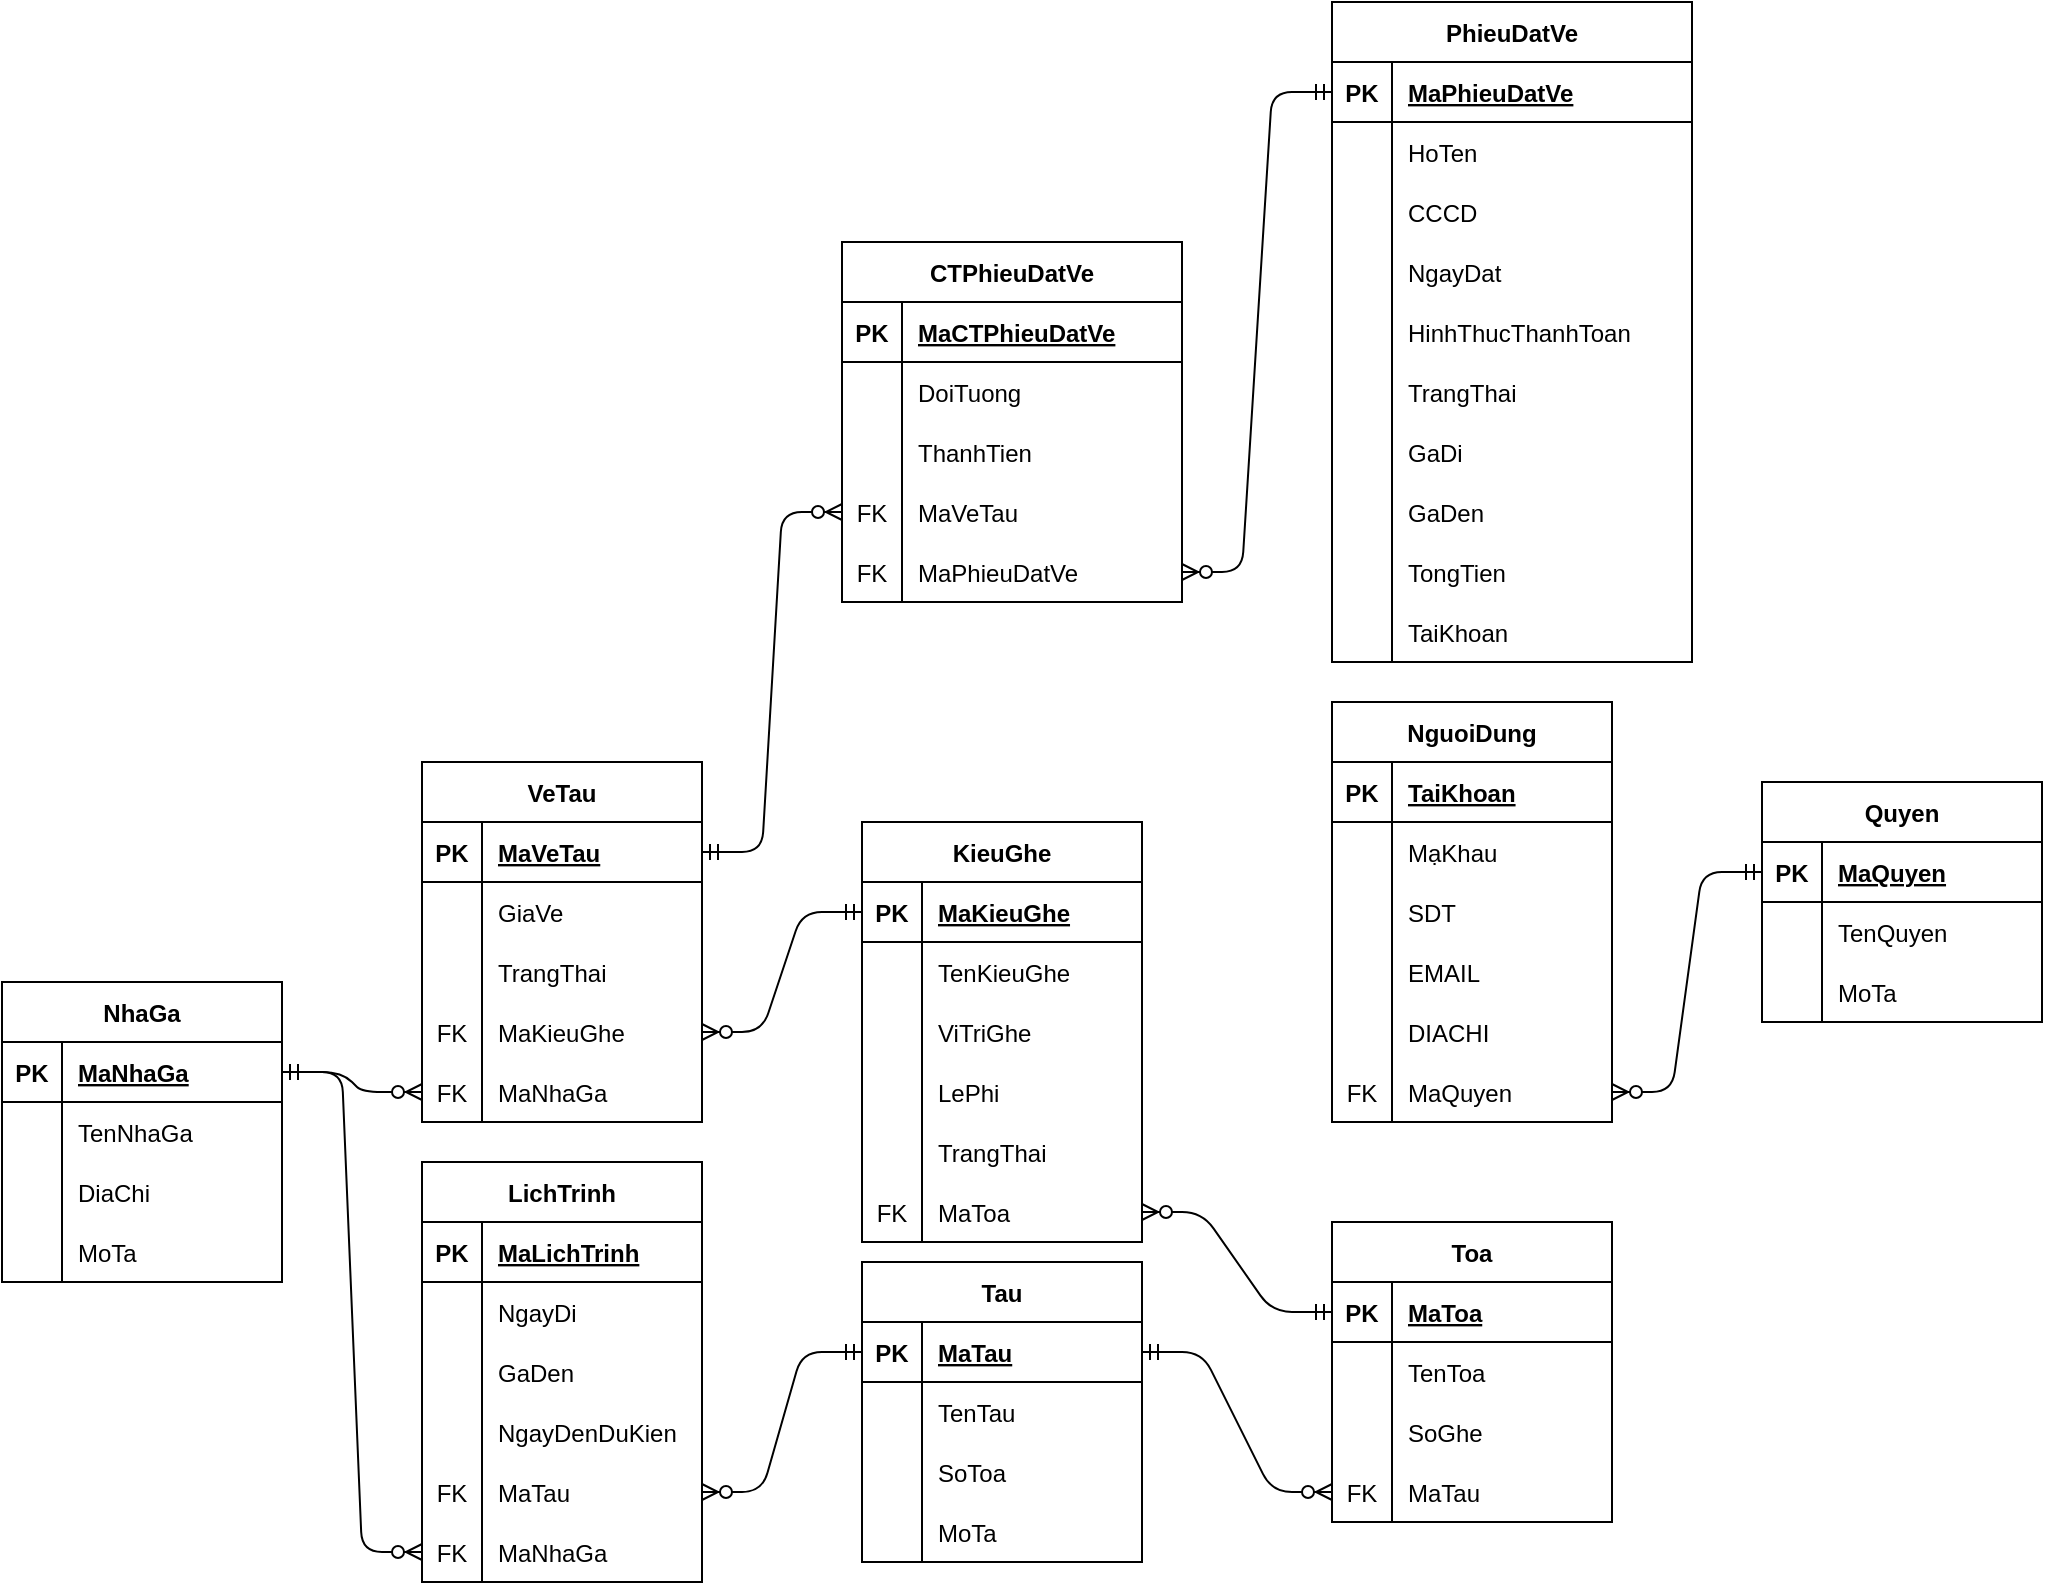<mxfile version="13.9.9" type="device"><diagram id="LyaX9ReOZPzprWbwLNSF" name="Page-1"><mxGraphModel dx="1278" dy="1751" grid="1" gridSize="10" guides="1" tooltips="1" connect="1" arrows="1" fold="1" page="1" pageScale="1" pageWidth="850" pageHeight="1100" math="0" shadow="0"><root><mxCell id="0"/><mxCell id="1" parent="0"/><mxCell id="CSTqwza1kljlBn5dKF_L-1" value="NguoiDung" style="shape=table;startSize=30;container=1;collapsible=1;childLayout=tableLayout;fixedRows=1;rowLines=0;fontStyle=1;align=center;resizeLast=1;" vertex="1" parent="1"><mxGeometry x="1275" y="270" width="140" height="210" as="geometry"/></mxCell><mxCell id="CSTqwza1kljlBn5dKF_L-2" value="" style="shape=partialRectangle;collapsible=0;dropTarget=0;pointerEvents=0;fillColor=none;top=0;left=0;bottom=1;right=0;points=[[0,0.5],[1,0.5]];portConstraint=eastwest;" vertex="1" parent="CSTqwza1kljlBn5dKF_L-1"><mxGeometry y="30" width="140" height="30" as="geometry"/></mxCell><mxCell id="CSTqwza1kljlBn5dKF_L-3" value="PK" style="shape=partialRectangle;connectable=0;fillColor=none;top=0;left=0;bottom=0;right=0;fontStyle=1;overflow=hidden;" vertex="1" parent="CSTqwza1kljlBn5dKF_L-2"><mxGeometry width="30" height="30" as="geometry"/></mxCell><mxCell id="CSTqwza1kljlBn5dKF_L-4" value="TaiKhoan" style="shape=partialRectangle;connectable=0;fillColor=none;top=0;left=0;bottom=0;right=0;align=left;spacingLeft=6;fontStyle=5;overflow=hidden;" vertex="1" parent="CSTqwza1kljlBn5dKF_L-2"><mxGeometry x="30" width="110" height="30" as="geometry"/></mxCell><mxCell id="CSTqwza1kljlBn5dKF_L-5" value="" style="shape=partialRectangle;collapsible=0;dropTarget=0;pointerEvents=0;fillColor=none;top=0;left=0;bottom=0;right=0;points=[[0,0.5],[1,0.5]];portConstraint=eastwest;" vertex="1" parent="CSTqwza1kljlBn5dKF_L-1"><mxGeometry y="60" width="140" height="30" as="geometry"/></mxCell><mxCell id="CSTqwza1kljlBn5dKF_L-6" value="" style="shape=partialRectangle;connectable=0;fillColor=none;top=0;left=0;bottom=0;right=0;editable=1;overflow=hidden;" vertex="1" parent="CSTqwza1kljlBn5dKF_L-5"><mxGeometry width="30" height="30" as="geometry"/></mxCell><mxCell id="CSTqwza1kljlBn5dKF_L-7" value="MạKhau" style="shape=partialRectangle;connectable=0;fillColor=none;top=0;left=0;bottom=0;right=0;align=left;spacingLeft=6;overflow=hidden;" vertex="1" parent="CSTqwza1kljlBn5dKF_L-5"><mxGeometry x="30" width="110" height="30" as="geometry"/></mxCell><mxCell id="CSTqwza1kljlBn5dKF_L-8" value="" style="shape=partialRectangle;collapsible=0;dropTarget=0;pointerEvents=0;fillColor=none;top=0;left=0;bottom=0;right=0;points=[[0,0.5],[1,0.5]];portConstraint=eastwest;" vertex="1" parent="CSTqwza1kljlBn5dKF_L-1"><mxGeometry y="90" width="140" height="30" as="geometry"/></mxCell><mxCell id="CSTqwza1kljlBn5dKF_L-9" value="" style="shape=partialRectangle;connectable=0;fillColor=none;top=0;left=0;bottom=0;right=0;editable=1;overflow=hidden;" vertex="1" parent="CSTqwza1kljlBn5dKF_L-8"><mxGeometry width="30" height="30" as="geometry"/></mxCell><mxCell id="CSTqwza1kljlBn5dKF_L-10" value="SDT" style="shape=partialRectangle;connectable=0;fillColor=none;top=0;left=0;bottom=0;right=0;align=left;spacingLeft=6;overflow=hidden;" vertex="1" parent="CSTqwza1kljlBn5dKF_L-8"><mxGeometry x="30" width="110" height="30" as="geometry"/></mxCell><mxCell id="CSTqwza1kljlBn5dKF_L-11" value="" style="shape=partialRectangle;collapsible=0;dropTarget=0;pointerEvents=0;fillColor=none;top=0;left=0;bottom=0;right=0;points=[[0,0.5],[1,0.5]];portConstraint=eastwest;" vertex="1" parent="CSTqwza1kljlBn5dKF_L-1"><mxGeometry y="120" width="140" height="30" as="geometry"/></mxCell><mxCell id="CSTqwza1kljlBn5dKF_L-12" value="" style="shape=partialRectangle;connectable=0;fillColor=none;top=0;left=0;bottom=0;right=0;editable=1;overflow=hidden;" vertex="1" parent="CSTqwza1kljlBn5dKF_L-11"><mxGeometry width="30" height="30" as="geometry"/></mxCell><mxCell id="CSTqwza1kljlBn5dKF_L-13" value="EMAIL" style="shape=partialRectangle;connectable=0;fillColor=none;top=0;left=0;bottom=0;right=0;align=left;spacingLeft=6;overflow=hidden;" vertex="1" parent="CSTqwza1kljlBn5dKF_L-11"><mxGeometry x="30" width="110" height="30" as="geometry"/></mxCell><mxCell id="CSTqwza1kljlBn5dKF_L-14" value="" style="shape=partialRectangle;collapsible=0;dropTarget=0;pointerEvents=0;fillColor=none;top=0;left=0;bottom=0;right=0;points=[[0,0.5],[1,0.5]];portConstraint=eastwest;" vertex="1" parent="CSTqwza1kljlBn5dKF_L-1"><mxGeometry y="150" width="140" height="30" as="geometry"/></mxCell><mxCell id="CSTqwza1kljlBn5dKF_L-15" value="" style="shape=partialRectangle;connectable=0;fillColor=none;top=0;left=0;bottom=0;right=0;editable=1;overflow=hidden;" vertex="1" parent="CSTqwza1kljlBn5dKF_L-14"><mxGeometry width="30" height="30" as="geometry"/></mxCell><mxCell id="CSTqwza1kljlBn5dKF_L-16" value="DIACHI" style="shape=partialRectangle;connectable=0;fillColor=none;top=0;left=0;bottom=0;right=0;align=left;spacingLeft=6;overflow=hidden;" vertex="1" parent="CSTqwza1kljlBn5dKF_L-14"><mxGeometry x="30" width="110" height="30" as="geometry"/></mxCell><mxCell id="CSTqwza1kljlBn5dKF_L-33" value="" style="shape=partialRectangle;collapsible=0;dropTarget=0;pointerEvents=0;fillColor=none;top=0;left=0;bottom=0;right=0;points=[[0,0.5],[1,0.5]];portConstraint=eastwest;" vertex="1" parent="CSTqwza1kljlBn5dKF_L-1"><mxGeometry y="180" width="140" height="30" as="geometry"/></mxCell><mxCell id="CSTqwza1kljlBn5dKF_L-34" value="FK" style="shape=partialRectangle;connectable=0;fillColor=none;top=0;left=0;bottom=0;right=0;editable=1;overflow=hidden;" vertex="1" parent="CSTqwza1kljlBn5dKF_L-33"><mxGeometry width="30" height="30" as="geometry"/></mxCell><mxCell id="CSTqwza1kljlBn5dKF_L-35" value="MaQuyen" style="shape=partialRectangle;connectable=0;fillColor=none;top=0;left=0;bottom=0;right=0;align=left;spacingLeft=6;overflow=hidden;" vertex="1" parent="CSTqwza1kljlBn5dKF_L-33"><mxGeometry x="30" width="110" height="30" as="geometry"/></mxCell><mxCell id="CSTqwza1kljlBn5dKF_L-17" value="Quyen" style="shape=table;startSize=30;container=1;collapsible=1;childLayout=tableLayout;fixedRows=1;rowLines=0;fontStyle=1;align=center;resizeLast=1;" vertex="1" parent="1"><mxGeometry x="1490" y="310" width="140" height="120" as="geometry"/></mxCell><mxCell id="CSTqwza1kljlBn5dKF_L-18" value="" style="shape=partialRectangle;collapsible=0;dropTarget=0;pointerEvents=0;fillColor=none;top=0;left=0;bottom=1;right=0;points=[[0,0.5],[1,0.5]];portConstraint=eastwest;" vertex="1" parent="CSTqwza1kljlBn5dKF_L-17"><mxGeometry y="30" width="140" height="30" as="geometry"/></mxCell><mxCell id="CSTqwza1kljlBn5dKF_L-19" value="PK" style="shape=partialRectangle;connectable=0;fillColor=none;top=0;left=0;bottom=0;right=0;fontStyle=1;overflow=hidden;" vertex="1" parent="CSTqwza1kljlBn5dKF_L-18"><mxGeometry width="30" height="30" as="geometry"/></mxCell><mxCell id="CSTqwza1kljlBn5dKF_L-20" value="MaQuyen" style="shape=partialRectangle;connectable=0;fillColor=none;top=0;left=0;bottom=0;right=0;align=left;spacingLeft=6;fontStyle=5;overflow=hidden;" vertex="1" parent="CSTqwza1kljlBn5dKF_L-18"><mxGeometry x="30" width="110" height="30" as="geometry"/></mxCell><mxCell id="CSTqwza1kljlBn5dKF_L-21" value="" style="shape=partialRectangle;collapsible=0;dropTarget=0;pointerEvents=0;fillColor=none;top=0;left=0;bottom=0;right=0;points=[[0,0.5],[1,0.5]];portConstraint=eastwest;" vertex="1" parent="CSTqwza1kljlBn5dKF_L-17"><mxGeometry y="60" width="140" height="30" as="geometry"/></mxCell><mxCell id="CSTqwza1kljlBn5dKF_L-22" value="" style="shape=partialRectangle;connectable=0;fillColor=none;top=0;left=0;bottom=0;right=0;editable=1;overflow=hidden;" vertex="1" parent="CSTqwza1kljlBn5dKF_L-21"><mxGeometry width="30" height="30" as="geometry"/></mxCell><mxCell id="CSTqwza1kljlBn5dKF_L-23" value="TenQuyen" style="shape=partialRectangle;connectable=0;fillColor=none;top=0;left=0;bottom=0;right=0;align=left;spacingLeft=6;overflow=hidden;" vertex="1" parent="CSTqwza1kljlBn5dKF_L-21"><mxGeometry x="30" width="110" height="30" as="geometry"/></mxCell><mxCell id="CSTqwza1kljlBn5dKF_L-24" value="" style="shape=partialRectangle;collapsible=0;dropTarget=0;pointerEvents=0;fillColor=none;top=0;left=0;bottom=0;right=0;points=[[0,0.5],[1,0.5]];portConstraint=eastwest;" vertex="1" parent="CSTqwza1kljlBn5dKF_L-17"><mxGeometry y="90" width="140" height="30" as="geometry"/></mxCell><mxCell id="CSTqwza1kljlBn5dKF_L-25" value="" style="shape=partialRectangle;connectable=0;fillColor=none;top=0;left=0;bottom=0;right=0;editable=1;overflow=hidden;" vertex="1" parent="CSTqwza1kljlBn5dKF_L-24"><mxGeometry width="30" height="30" as="geometry"/></mxCell><mxCell id="CSTqwza1kljlBn5dKF_L-26" value="MoTa" style="shape=partialRectangle;connectable=0;fillColor=none;top=0;left=0;bottom=0;right=0;align=left;spacingLeft=6;overflow=hidden;" vertex="1" parent="CSTqwza1kljlBn5dKF_L-24"><mxGeometry x="30" width="110" height="30" as="geometry"/></mxCell><mxCell id="CSTqwza1kljlBn5dKF_L-36" value="VeTau" style="shape=table;startSize=30;container=1;collapsible=1;childLayout=tableLayout;fixedRows=1;rowLines=0;fontStyle=1;align=center;resizeLast=1;" vertex="1" parent="1"><mxGeometry x="820" y="300" width="140" height="180" as="geometry"/></mxCell><mxCell id="CSTqwza1kljlBn5dKF_L-37" value="" style="shape=partialRectangle;collapsible=0;dropTarget=0;pointerEvents=0;fillColor=none;top=0;left=0;bottom=1;right=0;points=[[0,0.5],[1,0.5]];portConstraint=eastwest;" vertex="1" parent="CSTqwza1kljlBn5dKF_L-36"><mxGeometry y="30" width="140" height="30" as="geometry"/></mxCell><mxCell id="CSTqwza1kljlBn5dKF_L-38" value="PK" style="shape=partialRectangle;connectable=0;fillColor=none;top=0;left=0;bottom=0;right=0;fontStyle=1;overflow=hidden;" vertex="1" parent="CSTqwza1kljlBn5dKF_L-37"><mxGeometry width="30" height="30" as="geometry"/></mxCell><mxCell id="CSTqwza1kljlBn5dKF_L-39" value="MaVeTau" style="shape=partialRectangle;connectable=0;fillColor=none;top=0;left=0;bottom=0;right=0;align=left;spacingLeft=6;fontStyle=5;overflow=hidden;" vertex="1" parent="CSTqwza1kljlBn5dKF_L-37"><mxGeometry x="30" width="110" height="30" as="geometry"/></mxCell><mxCell id="CSTqwza1kljlBn5dKF_L-40" value="" style="shape=partialRectangle;collapsible=0;dropTarget=0;pointerEvents=0;fillColor=none;top=0;left=0;bottom=0;right=0;points=[[0,0.5],[1,0.5]];portConstraint=eastwest;" vertex="1" parent="CSTqwza1kljlBn5dKF_L-36"><mxGeometry y="60" width="140" height="30" as="geometry"/></mxCell><mxCell id="CSTqwza1kljlBn5dKF_L-41" value="" style="shape=partialRectangle;connectable=0;fillColor=none;top=0;left=0;bottom=0;right=0;editable=1;overflow=hidden;" vertex="1" parent="CSTqwza1kljlBn5dKF_L-40"><mxGeometry width="30" height="30" as="geometry"/></mxCell><mxCell id="CSTqwza1kljlBn5dKF_L-42" value="GiaVe" style="shape=partialRectangle;connectable=0;fillColor=none;top=0;left=0;bottom=0;right=0;align=left;spacingLeft=6;overflow=hidden;" vertex="1" parent="CSTqwza1kljlBn5dKF_L-40"><mxGeometry x="30" width="110" height="30" as="geometry"/></mxCell><mxCell id="CSTqwza1kljlBn5dKF_L-237" value="" style="shape=partialRectangle;collapsible=0;dropTarget=0;pointerEvents=0;fillColor=none;top=0;left=0;bottom=0;right=0;points=[[0,0.5],[1,0.5]];portConstraint=eastwest;" vertex="1" parent="CSTqwza1kljlBn5dKF_L-36"><mxGeometry y="90" width="140" height="30" as="geometry"/></mxCell><mxCell id="CSTqwza1kljlBn5dKF_L-238" value="" style="shape=partialRectangle;connectable=0;fillColor=none;top=0;left=0;bottom=0;right=0;editable=1;overflow=hidden;" vertex="1" parent="CSTqwza1kljlBn5dKF_L-237"><mxGeometry width="30" height="30" as="geometry"/></mxCell><mxCell id="CSTqwza1kljlBn5dKF_L-239" value="TrangThai" style="shape=partialRectangle;connectable=0;fillColor=none;top=0;left=0;bottom=0;right=0;align=left;spacingLeft=6;overflow=hidden;" vertex="1" parent="CSTqwza1kljlBn5dKF_L-237"><mxGeometry x="30" width="110" height="30" as="geometry"/></mxCell><mxCell id="CSTqwza1kljlBn5dKF_L-182" value="" style="shape=partialRectangle;collapsible=0;dropTarget=0;pointerEvents=0;fillColor=none;top=0;left=0;bottom=0;right=0;points=[[0,0.5],[1,0.5]];portConstraint=eastwest;" vertex="1" parent="CSTqwza1kljlBn5dKF_L-36"><mxGeometry y="120" width="140" height="30" as="geometry"/></mxCell><mxCell id="CSTqwza1kljlBn5dKF_L-183" value="FK" style="shape=partialRectangle;connectable=0;fillColor=none;top=0;left=0;bottom=0;right=0;editable=1;overflow=hidden;" vertex="1" parent="CSTqwza1kljlBn5dKF_L-182"><mxGeometry width="30" height="30" as="geometry"/></mxCell><mxCell id="CSTqwza1kljlBn5dKF_L-184" value="MaKieuGhe" style="shape=partialRectangle;connectable=0;fillColor=none;top=0;left=0;bottom=0;right=0;align=left;spacingLeft=6;overflow=hidden;" vertex="1" parent="CSTqwza1kljlBn5dKF_L-182"><mxGeometry x="30" width="110" height="30" as="geometry"/></mxCell><mxCell id="CSTqwza1kljlBn5dKF_L-52" value="" style="shape=partialRectangle;collapsible=0;dropTarget=0;pointerEvents=0;fillColor=none;top=0;left=0;bottom=0;right=0;points=[[0,0.5],[1,0.5]];portConstraint=eastwest;" vertex="1" parent="CSTqwza1kljlBn5dKF_L-36"><mxGeometry y="150" width="140" height="30" as="geometry"/></mxCell><mxCell id="CSTqwza1kljlBn5dKF_L-53" value="FK" style="shape=partialRectangle;connectable=0;fillColor=none;top=0;left=0;bottom=0;right=0;editable=1;overflow=hidden;" vertex="1" parent="CSTqwza1kljlBn5dKF_L-52"><mxGeometry width="30" height="30" as="geometry"/></mxCell><mxCell id="CSTqwza1kljlBn5dKF_L-54" value="MaNhaGa" style="shape=partialRectangle;connectable=0;fillColor=none;top=0;left=0;bottom=0;right=0;align=left;spacingLeft=6;overflow=hidden;" vertex="1" parent="CSTqwza1kljlBn5dKF_L-52"><mxGeometry x="30" width="110" height="30" as="geometry"/></mxCell><mxCell id="CSTqwza1kljlBn5dKF_L-55" value="Tau" style="shape=table;startSize=30;container=1;collapsible=1;childLayout=tableLayout;fixedRows=1;rowLines=0;fontStyle=1;align=center;resizeLast=1;" vertex="1" parent="1"><mxGeometry x="1040" y="550" width="140" height="150" as="geometry"/></mxCell><mxCell id="CSTqwza1kljlBn5dKF_L-56" value="" style="shape=partialRectangle;collapsible=0;dropTarget=0;pointerEvents=0;fillColor=none;top=0;left=0;bottom=1;right=0;points=[[0,0.5],[1,0.5]];portConstraint=eastwest;" vertex="1" parent="CSTqwza1kljlBn5dKF_L-55"><mxGeometry y="30" width="140" height="30" as="geometry"/></mxCell><mxCell id="CSTqwza1kljlBn5dKF_L-57" value="PK" style="shape=partialRectangle;connectable=0;fillColor=none;top=0;left=0;bottom=0;right=0;fontStyle=1;overflow=hidden;" vertex="1" parent="CSTqwza1kljlBn5dKF_L-56"><mxGeometry width="30" height="30" as="geometry"/></mxCell><mxCell id="CSTqwza1kljlBn5dKF_L-58" value="MaTau" style="shape=partialRectangle;connectable=0;fillColor=none;top=0;left=0;bottom=0;right=0;align=left;spacingLeft=6;fontStyle=5;overflow=hidden;" vertex="1" parent="CSTqwza1kljlBn5dKF_L-56"><mxGeometry x="30" width="110" height="30" as="geometry"/></mxCell><mxCell id="CSTqwza1kljlBn5dKF_L-59" value="" style="shape=partialRectangle;collapsible=0;dropTarget=0;pointerEvents=0;fillColor=none;top=0;left=0;bottom=0;right=0;points=[[0,0.5],[1,0.5]];portConstraint=eastwest;" vertex="1" parent="CSTqwza1kljlBn5dKF_L-55"><mxGeometry y="60" width="140" height="30" as="geometry"/></mxCell><mxCell id="CSTqwza1kljlBn5dKF_L-60" value="" style="shape=partialRectangle;connectable=0;fillColor=none;top=0;left=0;bottom=0;right=0;editable=1;overflow=hidden;" vertex="1" parent="CSTqwza1kljlBn5dKF_L-59"><mxGeometry width="30" height="30" as="geometry"/></mxCell><mxCell id="CSTqwza1kljlBn5dKF_L-61" value="TenTau" style="shape=partialRectangle;connectable=0;fillColor=none;top=0;left=0;bottom=0;right=0;align=left;spacingLeft=6;overflow=hidden;" vertex="1" parent="CSTqwza1kljlBn5dKF_L-59"><mxGeometry x="30" width="110" height="30" as="geometry"/></mxCell><mxCell id="CSTqwza1kljlBn5dKF_L-62" value="" style="shape=partialRectangle;collapsible=0;dropTarget=0;pointerEvents=0;fillColor=none;top=0;left=0;bottom=0;right=0;points=[[0,0.5],[1,0.5]];portConstraint=eastwest;" vertex="1" parent="CSTqwza1kljlBn5dKF_L-55"><mxGeometry y="90" width="140" height="30" as="geometry"/></mxCell><mxCell id="CSTqwza1kljlBn5dKF_L-63" value="" style="shape=partialRectangle;connectable=0;fillColor=none;top=0;left=0;bottom=0;right=0;editable=1;overflow=hidden;" vertex="1" parent="CSTqwza1kljlBn5dKF_L-62"><mxGeometry width="30" height="30" as="geometry"/></mxCell><mxCell id="CSTqwza1kljlBn5dKF_L-64" value="SoToa" style="shape=partialRectangle;connectable=0;fillColor=none;top=0;left=0;bottom=0;right=0;align=left;spacingLeft=6;overflow=hidden;" vertex="1" parent="CSTqwza1kljlBn5dKF_L-62"><mxGeometry x="30" width="110" height="30" as="geometry"/></mxCell><mxCell id="CSTqwza1kljlBn5dKF_L-65" value="" style="shape=partialRectangle;collapsible=0;dropTarget=0;pointerEvents=0;fillColor=none;top=0;left=0;bottom=0;right=0;points=[[0,0.5],[1,0.5]];portConstraint=eastwest;" vertex="1" parent="CSTqwza1kljlBn5dKF_L-55"><mxGeometry y="120" width="140" height="30" as="geometry"/></mxCell><mxCell id="CSTqwza1kljlBn5dKF_L-66" value="" style="shape=partialRectangle;connectable=0;fillColor=none;top=0;left=0;bottom=0;right=0;editable=1;overflow=hidden;" vertex="1" parent="CSTqwza1kljlBn5dKF_L-65"><mxGeometry width="30" height="30" as="geometry"/></mxCell><mxCell id="CSTqwza1kljlBn5dKF_L-67" value="MoTa" style="shape=partialRectangle;connectable=0;fillColor=none;top=0;left=0;bottom=0;right=0;align=left;spacingLeft=6;overflow=hidden;" vertex="1" parent="CSTqwza1kljlBn5dKF_L-65"><mxGeometry x="30" width="110" height="30" as="geometry"/></mxCell><mxCell id="CSTqwza1kljlBn5dKF_L-68" value="NhaGa" style="shape=table;startSize=30;container=1;collapsible=1;childLayout=tableLayout;fixedRows=1;rowLines=0;fontStyle=1;align=center;resizeLast=1;" vertex="1" parent="1"><mxGeometry x="610" y="410" width="140" height="150" as="geometry"/></mxCell><mxCell id="CSTqwza1kljlBn5dKF_L-69" value="" style="shape=partialRectangle;collapsible=0;dropTarget=0;pointerEvents=0;fillColor=none;top=0;left=0;bottom=1;right=0;points=[[0,0.5],[1,0.5]];portConstraint=eastwest;" vertex="1" parent="CSTqwza1kljlBn5dKF_L-68"><mxGeometry y="30" width="140" height="30" as="geometry"/></mxCell><mxCell id="CSTqwza1kljlBn5dKF_L-70" value="PK" style="shape=partialRectangle;connectable=0;fillColor=none;top=0;left=0;bottom=0;right=0;fontStyle=1;overflow=hidden;" vertex="1" parent="CSTqwza1kljlBn5dKF_L-69"><mxGeometry width="30" height="30" as="geometry"/></mxCell><mxCell id="CSTqwza1kljlBn5dKF_L-71" value="MaNhaGa" style="shape=partialRectangle;connectable=0;fillColor=none;top=0;left=0;bottom=0;right=0;align=left;spacingLeft=6;fontStyle=5;overflow=hidden;" vertex="1" parent="CSTqwza1kljlBn5dKF_L-69"><mxGeometry x="30" width="110" height="30" as="geometry"/></mxCell><mxCell id="CSTqwza1kljlBn5dKF_L-72" value="" style="shape=partialRectangle;collapsible=0;dropTarget=0;pointerEvents=0;fillColor=none;top=0;left=0;bottom=0;right=0;points=[[0,0.5],[1,0.5]];portConstraint=eastwest;" vertex="1" parent="CSTqwza1kljlBn5dKF_L-68"><mxGeometry y="60" width="140" height="30" as="geometry"/></mxCell><mxCell id="CSTqwza1kljlBn5dKF_L-73" value="" style="shape=partialRectangle;connectable=0;fillColor=none;top=0;left=0;bottom=0;right=0;editable=1;overflow=hidden;" vertex="1" parent="CSTqwza1kljlBn5dKF_L-72"><mxGeometry width="30" height="30" as="geometry"/></mxCell><mxCell id="CSTqwza1kljlBn5dKF_L-74" value="TenNhaGa" style="shape=partialRectangle;connectable=0;fillColor=none;top=0;left=0;bottom=0;right=0;align=left;spacingLeft=6;overflow=hidden;" vertex="1" parent="CSTqwza1kljlBn5dKF_L-72"><mxGeometry x="30" width="110" height="30" as="geometry"/></mxCell><mxCell id="CSTqwza1kljlBn5dKF_L-75" value="" style="shape=partialRectangle;collapsible=0;dropTarget=0;pointerEvents=0;fillColor=none;top=0;left=0;bottom=0;right=0;points=[[0,0.5],[1,0.5]];portConstraint=eastwest;" vertex="1" parent="CSTqwza1kljlBn5dKF_L-68"><mxGeometry y="90" width="140" height="30" as="geometry"/></mxCell><mxCell id="CSTqwza1kljlBn5dKF_L-76" value="" style="shape=partialRectangle;connectable=0;fillColor=none;top=0;left=0;bottom=0;right=0;editable=1;overflow=hidden;" vertex="1" parent="CSTqwza1kljlBn5dKF_L-75"><mxGeometry width="30" height="30" as="geometry"/></mxCell><mxCell id="CSTqwza1kljlBn5dKF_L-77" value="DiaChi" style="shape=partialRectangle;connectable=0;fillColor=none;top=0;left=0;bottom=0;right=0;align=left;spacingLeft=6;overflow=hidden;" vertex="1" parent="CSTqwza1kljlBn5dKF_L-75"><mxGeometry x="30" width="110" height="30" as="geometry"/></mxCell><mxCell id="CSTqwza1kljlBn5dKF_L-78" value="" style="shape=partialRectangle;collapsible=0;dropTarget=0;pointerEvents=0;fillColor=none;top=0;left=0;bottom=0;right=0;points=[[0,0.5],[1,0.5]];portConstraint=eastwest;" vertex="1" parent="CSTqwza1kljlBn5dKF_L-68"><mxGeometry y="120" width="140" height="30" as="geometry"/></mxCell><mxCell id="CSTqwza1kljlBn5dKF_L-79" value="" style="shape=partialRectangle;connectable=0;fillColor=none;top=0;left=0;bottom=0;right=0;editable=1;overflow=hidden;" vertex="1" parent="CSTqwza1kljlBn5dKF_L-78"><mxGeometry width="30" height="30" as="geometry"/></mxCell><mxCell id="CSTqwza1kljlBn5dKF_L-80" value="MoTa" style="shape=partialRectangle;connectable=0;fillColor=none;top=0;left=0;bottom=0;right=0;align=left;spacingLeft=6;overflow=hidden;" vertex="1" parent="CSTqwza1kljlBn5dKF_L-78"><mxGeometry x="30" width="110" height="30" as="geometry"/></mxCell><mxCell id="CSTqwza1kljlBn5dKF_L-100" value="LichTrinh" style="shape=table;startSize=30;container=1;collapsible=1;childLayout=tableLayout;fixedRows=1;rowLines=0;fontStyle=1;align=center;resizeLast=1;" vertex="1" parent="1"><mxGeometry x="820" y="500" width="140" height="210" as="geometry"/></mxCell><mxCell id="CSTqwza1kljlBn5dKF_L-101" value="" style="shape=partialRectangle;collapsible=0;dropTarget=0;pointerEvents=0;fillColor=none;top=0;left=0;bottom=1;right=0;points=[[0,0.5],[1,0.5]];portConstraint=eastwest;" vertex="1" parent="CSTqwza1kljlBn5dKF_L-100"><mxGeometry y="30" width="140" height="30" as="geometry"/></mxCell><mxCell id="CSTqwza1kljlBn5dKF_L-102" value="PK" style="shape=partialRectangle;connectable=0;fillColor=none;top=0;left=0;bottom=0;right=0;fontStyle=1;overflow=hidden;" vertex="1" parent="CSTqwza1kljlBn5dKF_L-101"><mxGeometry width="30" height="30" as="geometry"/></mxCell><mxCell id="CSTqwza1kljlBn5dKF_L-103" value="MaLichTrinh" style="shape=partialRectangle;connectable=0;fillColor=none;top=0;left=0;bottom=0;right=0;align=left;spacingLeft=6;fontStyle=5;overflow=hidden;" vertex="1" parent="CSTqwza1kljlBn5dKF_L-101"><mxGeometry x="30" width="110" height="30" as="geometry"/></mxCell><mxCell id="CSTqwza1kljlBn5dKF_L-195" value="" style="shape=partialRectangle;collapsible=0;dropTarget=0;pointerEvents=0;fillColor=none;top=0;left=0;bottom=0;right=0;points=[[0,0.5],[1,0.5]];portConstraint=eastwest;" vertex="1" parent="CSTqwza1kljlBn5dKF_L-100"><mxGeometry y="60" width="140" height="30" as="geometry"/></mxCell><mxCell id="CSTqwza1kljlBn5dKF_L-196" value="" style="shape=partialRectangle;connectable=0;fillColor=none;top=0;left=0;bottom=0;right=0;editable=1;overflow=hidden;" vertex="1" parent="CSTqwza1kljlBn5dKF_L-195"><mxGeometry width="30" height="30" as="geometry"/></mxCell><mxCell id="CSTqwza1kljlBn5dKF_L-197" value="NgayDi" style="shape=partialRectangle;connectable=0;fillColor=none;top=0;left=0;bottom=0;right=0;align=left;spacingLeft=6;overflow=hidden;" vertex="1" parent="CSTqwza1kljlBn5dKF_L-195"><mxGeometry x="30" width="110" height="30" as="geometry"/></mxCell><mxCell id="CSTqwza1kljlBn5dKF_L-110" value="" style="shape=partialRectangle;collapsible=0;dropTarget=0;pointerEvents=0;fillColor=none;top=0;left=0;bottom=0;right=0;points=[[0,0.5],[1,0.5]];portConstraint=eastwest;" vertex="1" parent="CSTqwza1kljlBn5dKF_L-100"><mxGeometry y="90" width="140" height="30" as="geometry"/></mxCell><mxCell id="CSTqwza1kljlBn5dKF_L-111" value="" style="shape=partialRectangle;connectable=0;fillColor=none;top=0;left=0;bottom=0;right=0;editable=1;overflow=hidden;" vertex="1" parent="CSTqwza1kljlBn5dKF_L-110"><mxGeometry width="30" height="30" as="geometry"/></mxCell><mxCell id="CSTqwza1kljlBn5dKF_L-112" value="GaDen" style="shape=partialRectangle;connectable=0;fillColor=none;top=0;left=0;bottom=0;right=0;align=left;spacingLeft=6;overflow=hidden;" vertex="1" parent="CSTqwza1kljlBn5dKF_L-110"><mxGeometry x="30" width="110" height="30" as="geometry"/></mxCell><mxCell id="CSTqwza1kljlBn5dKF_L-113" value="" style="shape=partialRectangle;collapsible=0;dropTarget=0;pointerEvents=0;fillColor=none;top=0;left=0;bottom=0;right=0;points=[[0,0.5],[1,0.5]];portConstraint=eastwest;" vertex="1" parent="CSTqwza1kljlBn5dKF_L-100"><mxGeometry y="120" width="140" height="30" as="geometry"/></mxCell><mxCell id="CSTqwza1kljlBn5dKF_L-114" value="" style="shape=partialRectangle;connectable=0;fillColor=none;top=0;left=0;bottom=0;right=0;editable=1;overflow=hidden;" vertex="1" parent="CSTqwza1kljlBn5dKF_L-113"><mxGeometry width="30" height="30" as="geometry"/></mxCell><mxCell id="CSTqwza1kljlBn5dKF_L-115" value="NgayDenDuKien" style="shape=partialRectangle;connectable=0;fillColor=none;top=0;left=0;bottom=0;right=0;align=left;spacingLeft=6;overflow=hidden;" vertex="1" parent="CSTqwza1kljlBn5dKF_L-113"><mxGeometry x="30" width="110" height="30" as="geometry"/></mxCell><mxCell id="CSTqwza1kljlBn5dKF_L-107" value="" style="shape=partialRectangle;collapsible=0;dropTarget=0;pointerEvents=0;fillColor=none;top=0;left=0;bottom=0;right=0;points=[[0,0.5],[1,0.5]];portConstraint=eastwest;" vertex="1" parent="CSTqwza1kljlBn5dKF_L-100"><mxGeometry y="150" width="140" height="30" as="geometry"/></mxCell><mxCell id="CSTqwza1kljlBn5dKF_L-108" value="FK" style="shape=partialRectangle;connectable=0;fillColor=none;top=0;left=0;bottom=0;right=0;editable=1;overflow=hidden;" vertex="1" parent="CSTqwza1kljlBn5dKF_L-107"><mxGeometry width="30" height="30" as="geometry"/></mxCell><mxCell id="CSTqwza1kljlBn5dKF_L-109" value="MaTau" style="shape=partialRectangle;connectable=0;fillColor=none;top=0;left=0;bottom=0;right=0;align=left;spacingLeft=6;overflow=hidden;" vertex="1" parent="CSTqwza1kljlBn5dKF_L-107"><mxGeometry x="30" width="110" height="30" as="geometry"/></mxCell><mxCell id="CSTqwza1kljlBn5dKF_L-104" value="" style="shape=partialRectangle;collapsible=0;dropTarget=0;pointerEvents=0;fillColor=none;top=0;left=0;bottom=0;right=0;points=[[0,0.5],[1,0.5]];portConstraint=eastwest;" vertex="1" parent="CSTqwza1kljlBn5dKF_L-100"><mxGeometry y="180" width="140" height="30" as="geometry"/></mxCell><mxCell id="CSTqwza1kljlBn5dKF_L-105" value="FK" style="shape=partialRectangle;connectable=0;fillColor=none;top=0;left=0;bottom=0;right=0;editable=1;overflow=hidden;" vertex="1" parent="CSTqwza1kljlBn5dKF_L-104"><mxGeometry width="30" height="30" as="geometry"/></mxCell><mxCell id="CSTqwza1kljlBn5dKF_L-106" value="MaNhaGa" style="shape=partialRectangle;connectable=0;fillColor=none;top=0;left=0;bottom=0;right=0;align=left;spacingLeft=6;overflow=hidden;" vertex="1" parent="CSTqwza1kljlBn5dKF_L-104"><mxGeometry x="30" width="110" height="30" as="geometry"/></mxCell><mxCell id="CSTqwza1kljlBn5dKF_L-119" value="" style="edgeStyle=entityRelationEdgeStyle;fontSize=12;html=1;endArrow=ERzeroToMany;startArrow=ERmandOne;" edge="1" parent="1" source="CSTqwza1kljlBn5dKF_L-69" target="CSTqwza1kljlBn5dKF_L-104"><mxGeometry width="100" height="100" relative="1" as="geometry"><mxPoint x="570" y="480" as="sourcePoint"/><mxPoint x="670" y="380" as="targetPoint"/></mxGeometry></mxCell><mxCell id="CSTqwza1kljlBn5dKF_L-120" value="" style="edgeStyle=entityRelationEdgeStyle;fontSize=12;html=1;endArrow=ERzeroToMany;startArrow=ERmandOne;exitX=0;exitY=0.5;exitDx=0;exitDy=0;entryX=1;entryY=0.5;entryDx=0;entryDy=0;" edge="1" parent="1" source="CSTqwza1kljlBn5dKF_L-56" target="CSTqwza1kljlBn5dKF_L-107"><mxGeometry width="100" height="100" relative="1" as="geometry"><mxPoint x="740" y="625" as="sourcePoint"/><mxPoint x="830" y="715" as="targetPoint"/></mxGeometry></mxCell><mxCell id="CSTqwza1kljlBn5dKF_L-121" value="" style="edgeStyle=entityRelationEdgeStyle;fontSize=12;html=1;endArrow=ERzeroToMany;startArrow=ERmandOne;exitX=1;exitY=0.5;exitDx=0;exitDy=0;" edge="1" parent="1" source="CSTqwza1kljlBn5dKF_L-69" target="CSTqwza1kljlBn5dKF_L-52"><mxGeometry width="100" height="100" relative="1" as="geometry"><mxPoint x="740" y="625" as="sourcePoint"/><mxPoint x="490" y="345" as="targetPoint"/></mxGeometry></mxCell><mxCell id="CSTqwza1kljlBn5dKF_L-122" value="Toa" style="shape=table;startSize=30;container=1;collapsible=1;childLayout=tableLayout;fixedRows=1;rowLines=0;fontStyle=1;align=center;resizeLast=1;" vertex="1" parent="1"><mxGeometry x="1275" y="530" width="140" height="150" as="geometry"/></mxCell><mxCell id="CSTqwza1kljlBn5dKF_L-123" value="" style="shape=partialRectangle;collapsible=0;dropTarget=0;pointerEvents=0;fillColor=none;top=0;left=0;bottom=1;right=0;points=[[0,0.5],[1,0.5]];portConstraint=eastwest;" vertex="1" parent="CSTqwza1kljlBn5dKF_L-122"><mxGeometry y="30" width="140" height="30" as="geometry"/></mxCell><mxCell id="CSTqwza1kljlBn5dKF_L-124" value="PK" style="shape=partialRectangle;connectable=0;fillColor=none;top=0;left=0;bottom=0;right=0;fontStyle=1;overflow=hidden;" vertex="1" parent="CSTqwza1kljlBn5dKF_L-123"><mxGeometry width="30" height="30" as="geometry"/></mxCell><mxCell id="CSTqwza1kljlBn5dKF_L-125" value="MaToa" style="shape=partialRectangle;connectable=0;fillColor=none;top=0;left=0;bottom=0;right=0;align=left;spacingLeft=6;fontStyle=5;overflow=hidden;" vertex="1" parent="CSTqwza1kljlBn5dKF_L-123"><mxGeometry x="30" width="110" height="30" as="geometry"/></mxCell><mxCell id="CSTqwza1kljlBn5dKF_L-126" value="" style="shape=partialRectangle;collapsible=0;dropTarget=0;pointerEvents=0;fillColor=none;top=0;left=0;bottom=0;right=0;points=[[0,0.5],[1,0.5]];portConstraint=eastwest;" vertex="1" parent="CSTqwza1kljlBn5dKF_L-122"><mxGeometry y="60" width="140" height="30" as="geometry"/></mxCell><mxCell id="CSTqwza1kljlBn5dKF_L-127" value="" style="shape=partialRectangle;connectable=0;fillColor=none;top=0;left=0;bottom=0;right=0;editable=1;overflow=hidden;" vertex="1" parent="CSTqwza1kljlBn5dKF_L-126"><mxGeometry width="30" height="30" as="geometry"/></mxCell><mxCell id="CSTqwza1kljlBn5dKF_L-128" value="TenToa" style="shape=partialRectangle;connectable=0;fillColor=none;top=0;left=0;bottom=0;right=0;align=left;spacingLeft=6;overflow=hidden;" vertex="1" parent="CSTqwza1kljlBn5dKF_L-126"><mxGeometry x="30" width="110" height="30" as="geometry"/></mxCell><mxCell id="CSTqwza1kljlBn5dKF_L-129" value="" style="shape=partialRectangle;collapsible=0;dropTarget=0;pointerEvents=0;fillColor=none;top=0;left=0;bottom=0;right=0;points=[[0,0.5],[1,0.5]];portConstraint=eastwest;" vertex="1" parent="CSTqwza1kljlBn5dKF_L-122"><mxGeometry y="90" width="140" height="30" as="geometry"/></mxCell><mxCell id="CSTqwza1kljlBn5dKF_L-130" value="" style="shape=partialRectangle;connectable=0;fillColor=none;top=0;left=0;bottom=0;right=0;editable=1;overflow=hidden;" vertex="1" parent="CSTqwza1kljlBn5dKF_L-129"><mxGeometry width="30" height="30" as="geometry"/></mxCell><mxCell id="CSTqwza1kljlBn5dKF_L-131" value="SoGhe" style="shape=partialRectangle;connectable=0;fillColor=none;top=0;left=0;bottom=0;right=0;align=left;spacingLeft=6;overflow=hidden;" vertex="1" parent="CSTqwza1kljlBn5dKF_L-129"><mxGeometry x="30" width="110" height="30" as="geometry"/></mxCell><mxCell id="CSTqwza1kljlBn5dKF_L-132" value="" style="shape=partialRectangle;collapsible=0;dropTarget=0;pointerEvents=0;fillColor=none;top=0;left=0;bottom=0;right=0;points=[[0,0.5],[1,0.5]];portConstraint=eastwest;" vertex="1" parent="CSTqwza1kljlBn5dKF_L-122"><mxGeometry y="120" width="140" height="30" as="geometry"/></mxCell><mxCell id="CSTqwza1kljlBn5dKF_L-133" value="FK" style="shape=partialRectangle;connectable=0;fillColor=none;top=0;left=0;bottom=0;right=0;editable=1;overflow=hidden;" vertex="1" parent="CSTqwza1kljlBn5dKF_L-132"><mxGeometry width="30" height="30" as="geometry"/></mxCell><mxCell id="CSTqwza1kljlBn5dKF_L-134" value="MaTau" style="shape=partialRectangle;connectable=0;fillColor=none;top=0;left=0;bottom=0;right=0;align=left;spacingLeft=6;overflow=hidden;" vertex="1" parent="CSTqwza1kljlBn5dKF_L-132"><mxGeometry x="30" width="110" height="30" as="geometry"/></mxCell><mxCell id="CSTqwza1kljlBn5dKF_L-135" value="" style="edgeStyle=entityRelationEdgeStyle;fontSize=12;html=1;endArrow=ERzeroToMany;startArrow=ERmandOne;" edge="1" parent="1" source="CSTqwza1kljlBn5dKF_L-56" target="CSTqwza1kljlBn5dKF_L-132"><mxGeometry width="100" height="100" relative="1" as="geometry"><mxPoint x="1120" y="615" as="sourcePoint"/><mxPoint x="970" y="715" as="targetPoint"/></mxGeometry></mxCell><mxCell id="CSTqwza1kljlBn5dKF_L-136" value="CTPhieuDatVe" style="shape=table;startSize=30;container=1;collapsible=1;childLayout=tableLayout;fixedRows=1;rowLines=0;fontStyle=1;align=center;resizeLast=1;" vertex="1" parent="1"><mxGeometry x="1030" y="40" width="170" height="180" as="geometry"/></mxCell><mxCell id="CSTqwza1kljlBn5dKF_L-137" value="" style="shape=partialRectangle;collapsible=0;dropTarget=0;pointerEvents=0;fillColor=none;top=0;left=0;bottom=1;right=0;points=[[0,0.5],[1,0.5]];portConstraint=eastwest;" vertex="1" parent="CSTqwza1kljlBn5dKF_L-136"><mxGeometry y="30" width="170" height="30" as="geometry"/></mxCell><mxCell id="CSTqwza1kljlBn5dKF_L-138" value="PK" style="shape=partialRectangle;connectable=0;fillColor=none;top=0;left=0;bottom=0;right=0;fontStyle=1;overflow=hidden;" vertex="1" parent="CSTqwza1kljlBn5dKF_L-137"><mxGeometry width="30" height="30" as="geometry"/></mxCell><mxCell id="CSTqwza1kljlBn5dKF_L-139" value="MaCTPhieuDatVe" style="shape=partialRectangle;connectable=0;fillColor=none;top=0;left=0;bottom=0;right=0;align=left;spacingLeft=6;fontStyle=5;overflow=hidden;" vertex="1" parent="CSTqwza1kljlBn5dKF_L-137"><mxGeometry x="30" width="140" height="30" as="geometry"/></mxCell><mxCell id="CSTqwza1kljlBn5dKF_L-143" value="" style="shape=partialRectangle;collapsible=0;dropTarget=0;pointerEvents=0;fillColor=none;top=0;left=0;bottom=0;right=0;points=[[0,0.5],[1,0.5]];portConstraint=eastwest;" vertex="1" parent="CSTqwza1kljlBn5dKF_L-136"><mxGeometry y="60" width="170" height="30" as="geometry"/></mxCell><mxCell id="CSTqwza1kljlBn5dKF_L-144" value="" style="shape=partialRectangle;connectable=0;fillColor=none;top=0;left=0;bottom=0;right=0;editable=1;overflow=hidden;" vertex="1" parent="CSTqwza1kljlBn5dKF_L-143"><mxGeometry width="30" height="30" as="geometry"/></mxCell><mxCell id="CSTqwza1kljlBn5dKF_L-145" value="DoiTuong" style="shape=partialRectangle;connectable=0;fillColor=none;top=0;left=0;bottom=0;right=0;align=left;spacingLeft=6;overflow=hidden;" vertex="1" parent="CSTqwza1kljlBn5dKF_L-143"><mxGeometry x="30" width="140" height="30" as="geometry"/></mxCell><mxCell id="CSTqwza1kljlBn5dKF_L-164" value="" style="shape=partialRectangle;collapsible=0;dropTarget=0;pointerEvents=0;fillColor=none;top=0;left=0;bottom=0;right=0;points=[[0,0.5],[1,0.5]];portConstraint=eastwest;" vertex="1" parent="CSTqwza1kljlBn5dKF_L-136"><mxGeometry y="90" width="170" height="30" as="geometry"/></mxCell><mxCell id="CSTqwza1kljlBn5dKF_L-165" value="" style="shape=partialRectangle;connectable=0;fillColor=none;top=0;left=0;bottom=0;right=0;editable=1;overflow=hidden;" vertex="1" parent="CSTqwza1kljlBn5dKF_L-164"><mxGeometry width="30" height="30" as="geometry"/></mxCell><mxCell id="CSTqwza1kljlBn5dKF_L-166" value="ThanhTien" style="shape=partialRectangle;connectable=0;fillColor=none;top=0;left=0;bottom=0;right=0;align=left;spacingLeft=6;overflow=hidden;" vertex="1" parent="CSTqwza1kljlBn5dKF_L-164"><mxGeometry x="30" width="140" height="30" as="geometry"/></mxCell><mxCell id="CSTqwza1kljlBn5dKF_L-152" value="" style="shape=partialRectangle;collapsible=0;dropTarget=0;pointerEvents=0;fillColor=none;top=0;left=0;bottom=0;right=0;points=[[0,0.5],[1,0.5]];portConstraint=eastwest;" vertex="1" parent="CSTqwza1kljlBn5dKF_L-136"><mxGeometry y="120" width="170" height="30" as="geometry"/></mxCell><mxCell id="CSTqwza1kljlBn5dKF_L-153" value="FK" style="shape=partialRectangle;connectable=0;fillColor=none;top=0;left=0;bottom=0;right=0;editable=1;overflow=hidden;" vertex="1" parent="CSTqwza1kljlBn5dKF_L-152"><mxGeometry width="30" height="30" as="geometry"/></mxCell><mxCell id="CSTqwza1kljlBn5dKF_L-154" value="MaVeTau" style="shape=partialRectangle;connectable=0;fillColor=none;top=0;left=0;bottom=0;right=0;align=left;spacingLeft=6;overflow=hidden;" vertex="1" parent="CSTqwza1kljlBn5dKF_L-152"><mxGeometry x="30" width="140" height="30" as="geometry"/></mxCell><mxCell id="CSTqwza1kljlBn5dKF_L-232" value="" style="shape=partialRectangle;collapsible=0;dropTarget=0;pointerEvents=0;fillColor=none;top=0;left=0;bottom=0;right=0;points=[[0,0.5],[1,0.5]];portConstraint=eastwest;" vertex="1" parent="CSTqwza1kljlBn5dKF_L-136"><mxGeometry y="150" width="170" height="30" as="geometry"/></mxCell><mxCell id="CSTqwza1kljlBn5dKF_L-233" value="FK" style="shape=partialRectangle;connectable=0;fillColor=none;top=0;left=0;bottom=0;right=0;editable=1;overflow=hidden;" vertex="1" parent="CSTqwza1kljlBn5dKF_L-232"><mxGeometry width="30" height="30" as="geometry"/></mxCell><mxCell id="CSTqwza1kljlBn5dKF_L-234" value="MaPhieuDatVe" style="shape=partialRectangle;connectable=0;fillColor=none;top=0;left=0;bottom=0;right=0;align=left;spacingLeft=6;overflow=hidden;" vertex="1" parent="CSTqwza1kljlBn5dKF_L-232"><mxGeometry x="30" width="140" height="30" as="geometry"/></mxCell><mxCell id="CSTqwza1kljlBn5dKF_L-168" value="KieuGhe" style="shape=table;startSize=30;container=1;collapsible=1;childLayout=tableLayout;fixedRows=1;rowLines=0;fontStyle=1;align=center;resizeLast=1;" vertex="1" parent="1"><mxGeometry x="1040" y="330" width="140" height="210" as="geometry"/></mxCell><mxCell id="CSTqwza1kljlBn5dKF_L-169" value="" style="shape=partialRectangle;collapsible=0;dropTarget=0;pointerEvents=0;fillColor=none;top=0;left=0;bottom=1;right=0;points=[[0,0.5],[1,0.5]];portConstraint=eastwest;" vertex="1" parent="CSTqwza1kljlBn5dKF_L-168"><mxGeometry y="30" width="140" height="30" as="geometry"/></mxCell><mxCell id="CSTqwza1kljlBn5dKF_L-170" value="PK" style="shape=partialRectangle;connectable=0;fillColor=none;top=0;left=0;bottom=0;right=0;fontStyle=1;overflow=hidden;" vertex="1" parent="CSTqwza1kljlBn5dKF_L-169"><mxGeometry width="30" height="30" as="geometry"/></mxCell><mxCell id="CSTqwza1kljlBn5dKF_L-171" value="MaKieuGhe" style="shape=partialRectangle;connectable=0;fillColor=none;top=0;left=0;bottom=0;right=0;align=left;spacingLeft=6;fontStyle=5;overflow=hidden;" vertex="1" parent="CSTqwza1kljlBn5dKF_L-169"><mxGeometry x="30" width="110" height="30" as="geometry"/></mxCell><mxCell id="CSTqwza1kljlBn5dKF_L-172" value="" style="shape=partialRectangle;collapsible=0;dropTarget=0;pointerEvents=0;fillColor=none;top=0;left=0;bottom=0;right=0;points=[[0,0.5],[1,0.5]];portConstraint=eastwest;" vertex="1" parent="CSTqwza1kljlBn5dKF_L-168"><mxGeometry y="60" width="140" height="30" as="geometry"/></mxCell><mxCell id="CSTqwza1kljlBn5dKF_L-173" value="" style="shape=partialRectangle;connectable=0;fillColor=none;top=0;left=0;bottom=0;right=0;editable=1;overflow=hidden;" vertex="1" parent="CSTqwza1kljlBn5dKF_L-172"><mxGeometry width="30" height="30" as="geometry"/></mxCell><mxCell id="CSTqwza1kljlBn5dKF_L-174" value="TenKieuGhe" style="shape=partialRectangle;connectable=0;fillColor=none;top=0;left=0;bottom=0;right=0;align=left;spacingLeft=6;overflow=hidden;" vertex="1" parent="CSTqwza1kljlBn5dKF_L-172"><mxGeometry x="30" width="110" height="30" as="geometry"/></mxCell><mxCell id="CSTqwza1kljlBn5dKF_L-187" value="" style="shape=partialRectangle;collapsible=0;dropTarget=0;pointerEvents=0;fillColor=none;top=0;left=0;bottom=0;right=0;points=[[0,0.5],[1,0.5]];portConstraint=eastwest;" vertex="1" parent="CSTqwza1kljlBn5dKF_L-168"><mxGeometry y="90" width="140" height="30" as="geometry"/></mxCell><mxCell id="CSTqwza1kljlBn5dKF_L-188" value="" style="shape=partialRectangle;connectable=0;fillColor=none;top=0;left=0;bottom=0;right=0;editable=1;overflow=hidden;" vertex="1" parent="CSTqwza1kljlBn5dKF_L-187"><mxGeometry width="30" height="30" as="geometry"/></mxCell><mxCell id="CSTqwza1kljlBn5dKF_L-189" value="ViTriGhe" style="shape=partialRectangle;connectable=0;fillColor=none;top=0;left=0;bottom=0;right=0;align=left;spacingLeft=6;overflow=hidden;" vertex="1" parent="CSTqwza1kljlBn5dKF_L-187"><mxGeometry x="30" width="110" height="30" as="geometry"/></mxCell><mxCell id="CSTqwza1kljlBn5dKF_L-192" value="" style="shape=partialRectangle;collapsible=0;dropTarget=0;pointerEvents=0;fillColor=none;top=0;left=0;bottom=0;right=0;points=[[0,0.5],[1,0.5]];portConstraint=eastwest;" vertex="1" parent="CSTqwza1kljlBn5dKF_L-168"><mxGeometry y="120" width="140" height="30" as="geometry"/></mxCell><mxCell id="CSTqwza1kljlBn5dKF_L-193" value="" style="shape=partialRectangle;connectable=0;fillColor=none;top=0;left=0;bottom=0;right=0;editable=1;overflow=hidden;" vertex="1" parent="CSTqwza1kljlBn5dKF_L-192"><mxGeometry width="30" height="30" as="geometry"/></mxCell><mxCell id="CSTqwza1kljlBn5dKF_L-194" value="LePhi" style="shape=partialRectangle;connectable=0;fillColor=none;top=0;left=0;bottom=0;right=0;align=left;spacingLeft=6;overflow=hidden;" vertex="1" parent="CSTqwza1kljlBn5dKF_L-192"><mxGeometry x="30" width="110" height="30" as="geometry"/></mxCell><mxCell id="CSTqwza1kljlBn5dKF_L-175" value="" style="shape=partialRectangle;collapsible=0;dropTarget=0;pointerEvents=0;fillColor=none;top=0;left=0;bottom=0;right=0;points=[[0,0.5],[1,0.5]];portConstraint=eastwest;" vertex="1" parent="CSTqwza1kljlBn5dKF_L-168"><mxGeometry y="150" width="140" height="30" as="geometry"/></mxCell><mxCell id="CSTqwza1kljlBn5dKF_L-176" value="" style="shape=partialRectangle;connectable=0;fillColor=none;top=0;left=0;bottom=0;right=0;editable=1;overflow=hidden;" vertex="1" parent="CSTqwza1kljlBn5dKF_L-175"><mxGeometry width="30" height="30" as="geometry"/></mxCell><mxCell id="CSTqwza1kljlBn5dKF_L-177" value="TrangThai" style="shape=partialRectangle;connectable=0;fillColor=none;top=0;left=0;bottom=0;right=0;align=left;spacingLeft=6;overflow=hidden;" vertex="1" parent="CSTqwza1kljlBn5dKF_L-175"><mxGeometry x="30" width="110" height="30" as="geometry"/></mxCell><mxCell id="CSTqwza1kljlBn5dKF_L-178" value="" style="shape=partialRectangle;collapsible=0;dropTarget=0;pointerEvents=0;fillColor=none;top=0;left=0;bottom=0;right=0;points=[[0,0.5],[1,0.5]];portConstraint=eastwest;" vertex="1" parent="CSTqwza1kljlBn5dKF_L-168"><mxGeometry y="180" width="140" height="30" as="geometry"/></mxCell><mxCell id="CSTqwza1kljlBn5dKF_L-179" value="FK" style="shape=partialRectangle;connectable=0;fillColor=none;top=0;left=0;bottom=0;right=0;editable=1;overflow=hidden;" vertex="1" parent="CSTqwza1kljlBn5dKF_L-178"><mxGeometry width="30" height="30" as="geometry"/></mxCell><mxCell id="CSTqwza1kljlBn5dKF_L-180" value="MaToa" style="shape=partialRectangle;connectable=0;fillColor=none;top=0;left=0;bottom=0;right=0;align=left;spacingLeft=6;overflow=hidden;" vertex="1" parent="CSTqwza1kljlBn5dKF_L-178"><mxGeometry x="30" width="110" height="30" as="geometry"/></mxCell><mxCell id="CSTqwza1kljlBn5dKF_L-181" value="" style="edgeStyle=entityRelationEdgeStyle;fontSize=12;html=1;endArrow=ERzeroToMany;startArrow=ERmandOne;exitX=0;exitY=0.5;exitDx=0;exitDy=0;" edge="1" parent="1" source="CSTqwza1kljlBn5dKF_L-123" target="CSTqwza1kljlBn5dKF_L-178"><mxGeometry width="100" height="100" relative="1" as="geometry"><mxPoint x="1260" y="615" as="sourcePoint"/><mxPoint x="1390" y="675" as="targetPoint"/></mxGeometry></mxCell><mxCell id="CSTqwza1kljlBn5dKF_L-185" value="" style="edgeStyle=entityRelationEdgeStyle;fontSize=12;html=1;endArrow=ERzeroToMany;startArrow=ERmandOne;exitX=0;exitY=0.5;exitDx=0;exitDy=0;entryX=1;entryY=0.5;entryDx=0;entryDy=0;" edge="1" parent="1" source="CSTqwza1kljlBn5dKF_L-169" target="CSTqwza1kljlBn5dKF_L-182"><mxGeometry width="100" height="100" relative="1" as="geometry"><mxPoint x="1390" y="585" as="sourcePoint"/><mxPoint x="1190" y="475" as="targetPoint"/></mxGeometry></mxCell><mxCell id="CSTqwza1kljlBn5dKF_L-191" value="" style="edgeStyle=entityRelationEdgeStyle;fontSize=12;html=1;endArrow=ERzeroToMany;startArrow=ERmandOne;entryX=1;entryY=0.5;entryDx=0;entryDy=0;exitX=0;exitY=0.5;exitDx=0;exitDy=0;" edge="1" parent="1" source="CSTqwza1kljlBn5dKF_L-18" target="CSTqwza1kljlBn5dKF_L-33"><mxGeometry width="100" height="100" relative="1" as="geometry"><mxPoint x="970" y="305" as="sourcePoint"/><mxPoint x="1050" y="275" as="targetPoint"/></mxGeometry></mxCell><mxCell id="CSTqwza1kljlBn5dKF_L-198" value="PhieuDatVe" style="shape=table;startSize=30;container=1;collapsible=1;childLayout=tableLayout;fixedRows=1;rowLines=0;fontStyle=1;align=center;resizeLast=1;" vertex="1" parent="1"><mxGeometry x="1275" y="-80" width="180" height="330" as="geometry"/></mxCell><mxCell id="CSTqwza1kljlBn5dKF_L-199" value="" style="shape=partialRectangle;collapsible=0;dropTarget=0;pointerEvents=0;fillColor=none;top=0;left=0;bottom=1;right=0;points=[[0,0.5],[1,0.5]];portConstraint=eastwest;" vertex="1" parent="CSTqwza1kljlBn5dKF_L-198"><mxGeometry y="30" width="180" height="30" as="geometry"/></mxCell><mxCell id="CSTqwza1kljlBn5dKF_L-200" value="PK" style="shape=partialRectangle;connectable=0;fillColor=none;top=0;left=0;bottom=0;right=0;fontStyle=1;overflow=hidden;" vertex="1" parent="CSTqwza1kljlBn5dKF_L-199"><mxGeometry width="30" height="30" as="geometry"/></mxCell><mxCell id="CSTqwza1kljlBn5dKF_L-201" value="MaPhieuDatVe" style="shape=partialRectangle;connectable=0;fillColor=none;top=0;left=0;bottom=0;right=0;align=left;spacingLeft=6;fontStyle=5;overflow=hidden;" vertex="1" parent="CSTqwza1kljlBn5dKF_L-199"><mxGeometry x="30" width="150" height="30" as="geometry"/></mxCell><mxCell id="CSTqwza1kljlBn5dKF_L-202" value="" style="shape=partialRectangle;collapsible=0;dropTarget=0;pointerEvents=0;fillColor=none;top=0;left=0;bottom=0;right=0;points=[[0,0.5],[1,0.5]];portConstraint=eastwest;" vertex="1" parent="CSTqwza1kljlBn5dKF_L-198"><mxGeometry y="60" width="180" height="30" as="geometry"/></mxCell><mxCell id="CSTqwza1kljlBn5dKF_L-203" value="" style="shape=partialRectangle;connectable=0;fillColor=none;top=0;left=0;bottom=0;right=0;editable=1;overflow=hidden;" vertex="1" parent="CSTqwza1kljlBn5dKF_L-202"><mxGeometry width="30" height="30" as="geometry"/></mxCell><mxCell id="CSTqwza1kljlBn5dKF_L-204" value="HoTen" style="shape=partialRectangle;connectable=0;fillColor=none;top=0;left=0;bottom=0;right=0;align=left;spacingLeft=6;overflow=hidden;" vertex="1" parent="CSTqwza1kljlBn5dKF_L-202"><mxGeometry x="30" width="150" height="30" as="geometry"/></mxCell><mxCell id="CSTqwza1kljlBn5dKF_L-205" value="" style="shape=partialRectangle;collapsible=0;dropTarget=0;pointerEvents=0;fillColor=none;top=0;left=0;bottom=0;right=0;points=[[0,0.5],[1,0.5]];portConstraint=eastwest;" vertex="1" parent="CSTqwza1kljlBn5dKF_L-198"><mxGeometry y="90" width="180" height="30" as="geometry"/></mxCell><mxCell id="CSTqwza1kljlBn5dKF_L-206" value="" style="shape=partialRectangle;connectable=0;fillColor=none;top=0;left=0;bottom=0;right=0;editable=1;overflow=hidden;" vertex="1" parent="CSTqwza1kljlBn5dKF_L-205"><mxGeometry width="30" height="30" as="geometry"/></mxCell><mxCell id="CSTqwza1kljlBn5dKF_L-207" value="CCCD" style="shape=partialRectangle;connectable=0;fillColor=none;top=0;left=0;bottom=0;right=0;align=left;spacingLeft=6;overflow=hidden;" vertex="1" parent="CSTqwza1kljlBn5dKF_L-205"><mxGeometry x="30" width="150" height="30" as="geometry"/></mxCell><mxCell id="CSTqwza1kljlBn5dKF_L-208" value="" style="shape=partialRectangle;collapsible=0;dropTarget=0;pointerEvents=0;fillColor=none;top=0;left=0;bottom=0;right=0;points=[[0,0.5],[1,0.5]];portConstraint=eastwest;" vertex="1" parent="CSTqwza1kljlBn5dKF_L-198"><mxGeometry y="120" width="180" height="30" as="geometry"/></mxCell><mxCell id="CSTqwza1kljlBn5dKF_L-209" value="" style="shape=partialRectangle;connectable=0;fillColor=none;top=0;left=0;bottom=0;right=0;editable=1;overflow=hidden;" vertex="1" parent="CSTqwza1kljlBn5dKF_L-208"><mxGeometry width="30" height="30" as="geometry"/></mxCell><mxCell id="CSTqwza1kljlBn5dKF_L-210" value="NgayDat" style="shape=partialRectangle;connectable=0;fillColor=none;top=0;left=0;bottom=0;right=0;align=left;spacingLeft=6;overflow=hidden;" vertex="1" parent="CSTqwza1kljlBn5dKF_L-208"><mxGeometry x="30" width="150" height="30" as="geometry"/></mxCell><mxCell id="CSTqwza1kljlBn5dKF_L-211" value="" style="shape=partialRectangle;collapsible=0;dropTarget=0;pointerEvents=0;fillColor=none;top=0;left=0;bottom=0;right=0;points=[[0,0.5],[1,0.5]];portConstraint=eastwest;" vertex="1" parent="CSTqwza1kljlBn5dKF_L-198"><mxGeometry y="150" width="180" height="30" as="geometry"/></mxCell><mxCell id="CSTqwza1kljlBn5dKF_L-212" value="" style="shape=partialRectangle;connectable=0;fillColor=none;top=0;left=0;bottom=0;right=0;editable=1;overflow=hidden;" vertex="1" parent="CSTqwza1kljlBn5dKF_L-211"><mxGeometry width="30" height="30" as="geometry"/></mxCell><mxCell id="CSTqwza1kljlBn5dKF_L-213" value="HinhThucThanhToan" style="shape=partialRectangle;connectable=0;fillColor=none;top=0;left=0;bottom=0;right=0;align=left;spacingLeft=6;overflow=hidden;" vertex="1" parent="CSTqwza1kljlBn5dKF_L-211"><mxGeometry x="30" width="150" height="30" as="geometry"/></mxCell><mxCell id="CSTqwza1kljlBn5dKF_L-214" value="" style="shape=partialRectangle;collapsible=0;dropTarget=0;pointerEvents=0;fillColor=none;top=0;left=0;bottom=0;right=0;points=[[0,0.5],[1,0.5]];portConstraint=eastwest;" vertex="1" parent="CSTqwza1kljlBn5dKF_L-198"><mxGeometry y="180" width="180" height="30" as="geometry"/></mxCell><mxCell id="CSTqwza1kljlBn5dKF_L-215" value="" style="shape=partialRectangle;connectable=0;fillColor=none;top=0;left=0;bottom=0;right=0;editable=1;overflow=hidden;" vertex="1" parent="CSTqwza1kljlBn5dKF_L-214"><mxGeometry width="30" height="30" as="geometry"/></mxCell><mxCell id="CSTqwza1kljlBn5dKF_L-216" value="TrangThai" style="shape=partialRectangle;connectable=0;fillColor=none;top=0;left=0;bottom=0;right=0;align=left;spacingLeft=6;overflow=hidden;" vertex="1" parent="CSTqwza1kljlBn5dKF_L-214"><mxGeometry x="30" width="150" height="30" as="geometry"/></mxCell><mxCell id="CSTqwza1kljlBn5dKF_L-217" value="" style="shape=partialRectangle;collapsible=0;dropTarget=0;pointerEvents=0;fillColor=none;top=0;left=0;bottom=0;right=0;points=[[0,0.5],[1,0.5]];portConstraint=eastwest;" vertex="1" parent="CSTqwza1kljlBn5dKF_L-198"><mxGeometry y="210" width="180" height="30" as="geometry"/></mxCell><mxCell id="CSTqwza1kljlBn5dKF_L-218" value="" style="shape=partialRectangle;connectable=0;fillColor=none;top=0;left=0;bottom=0;right=0;editable=1;overflow=hidden;" vertex="1" parent="CSTqwza1kljlBn5dKF_L-217"><mxGeometry width="30" height="30" as="geometry"/></mxCell><mxCell id="CSTqwza1kljlBn5dKF_L-219" value="GaDi" style="shape=partialRectangle;connectable=0;fillColor=none;top=0;left=0;bottom=0;right=0;align=left;spacingLeft=6;overflow=hidden;" vertex="1" parent="CSTqwza1kljlBn5dKF_L-217"><mxGeometry x="30" width="150" height="30" as="geometry"/></mxCell><mxCell id="CSTqwza1kljlBn5dKF_L-220" value="" style="shape=partialRectangle;collapsible=0;dropTarget=0;pointerEvents=0;fillColor=none;top=0;left=0;bottom=0;right=0;points=[[0,0.5],[1,0.5]];portConstraint=eastwest;" vertex="1" parent="CSTqwza1kljlBn5dKF_L-198"><mxGeometry y="240" width="180" height="30" as="geometry"/></mxCell><mxCell id="CSTqwza1kljlBn5dKF_L-221" value="" style="shape=partialRectangle;connectable=0;fillColor=none;top=0;left=0;bottom=0;right=0;editable=1;overflow=hidden;" vertex="1" parent="CSTqwza1kljlBn5dKF_L-220"><mxGeometry width="30" height="30" as="geometry"/></mxCell><mxCell id="CSTqwza1kljlBn5dKF_L-222" value="GaDen" style="shape=partialRectangle;connectable=0;fillColor=none;top=0;left=0;bottom=0;right=0;align=left;spacingLeft=6;overflow=hidden;" vertex="1" parent="CSTqwza1kljlBn5dKF_L-220"><mxGeometry x="30" width="150" height="30" as="geometry"/></mxCell><mxCell id="CSTqwza1kljlBn5dKF_L-223" value="" style="shape=partialRectangle;collapsible=0;dropTarget=0;pointerEvents=0;fillColor=none;top=0;left=0;bottom=0;right=0;points=[[0,0.5],[1,0.5]];portConstraint=eastwest;" vertex="1" parent="CSTqwza1kljlBn5dKF_L-198"><mxGeometry y="270" width="180" height="30" as="geometry"/></mxCell><mxCell id="CSTqwza1kljlBn5dKF_L-224" value="" style="shape=partialRectangle;connectable=0;fillColor=none;top=0;left=0;bottom=0;right=0;editable=1;overflow=hidden;" vertex="1" parent="CSTqwza1kljlBn5dKF_L-223"><mxGeometry width="30" height="30" as="geometry"/></mxCell><mxCell id="CSTqwza1kljlBn5dKF_L-225" value="TongTien" style="shape=partialRectangle;connectable=0;fillColor=none;top=0;left=0;bottom=0;right=0;align=left;spacingLeft=6;overflow=hidden;" vertex="1" parent="CSTqwza1kljlBn5dKF_L-223"><mxGeometry x="30" width="150" height="30" as="geometry"/></mxCell><mxCell id="CSTqwza1kljlBn5dKF_L-229" value="" style="shape=partialRectangle;collapsible=0;dropTarget=0;pointerEvents=0;fillColor=none;top=0;left=0;bottom=0;right=0;points=[[0,0.5],[1,0.5]];portConstraint=eastwest;" vertex="1" parent="CSTqwza1kljlBn5dKF_L-198"><mxGeometry y="300" width="180" height="30" as="geometry"/></mxCell><mxCell id="CSTqwza1kljlBn5dKF_L-230" value="" style="shape=partialRectangle;connectable=0;fillColor=none;top=0;left=0;bottom=0;right=0;editable=1;overflow=hidden;" vertex="1" parent="CSTqwza1kljlBn5dKF_L-229"><mxGeometry width="30" height="30" as="geometry"/></mxCell><mxCell id="CSTqwza1kljlBn5dKF_L-231" value="TaiKhoan" style="shape=partialRectangle;connectable=0;fillColor=none;top=0;left=0;bottom=0;right=0;align=left;spacingLeft=6;overflow=hidden;" vertex="1" parent="CSTqwza1kljlBn5dKF_L-229"><mxGeometry x="30" width="150" height="30" as="geometry"/></mxCell><mxCell id="CSTqwza1kljlBn5dKF_L-235" value="" style="edgeStyle=entityRelationEdgeStyle;fontSize=12;html=1;endArrow=ERzeroToMany;startArrow=ERmandOne;exitX=1;exitY=0.5;exitDx=0;exitDy=0;" edge="1" parent="1" source="CSTqwza1kljlBn5dKF_L-37" target="CSTqwza1kljlBn5dKF_L-152"><mxGeometry width="100" height="100" relative="1" as="geometry"><mxPoint x="1050" y="385" as="sourcePoint"/><mxPoint x="970" y="365" as="targetPoint"/></mxGeometry></mxCell><mxCell id="CSTqwza1kljlBn5dKF_L-236" value="" style="edgeStyle=entityRelationEdgeStyle;fontSize=12;html=1;endArrow=ERzeroToMany;startArrow=ERmandOne;entryX=1;entryY=0.5;entryDx=0;entryDy=0;exitX=0;exitY=0.5;exitDx=0;exitDy=0;" edge="1" parent="1" source="CSTqwza1kljlBn5dKF_L-199" target="CSTqwza1kljlBn5dKF_L-232"><mxGeometry width="100" height="100" relative="1" as="geometry"><mxPoint x="1530" y="245" as="sourcePoint"/><mxPoint x="1425" y="395" as="targetPoint"/></mxGeometry></mxCell></root></mxGraphModel></diagram></mxfile>